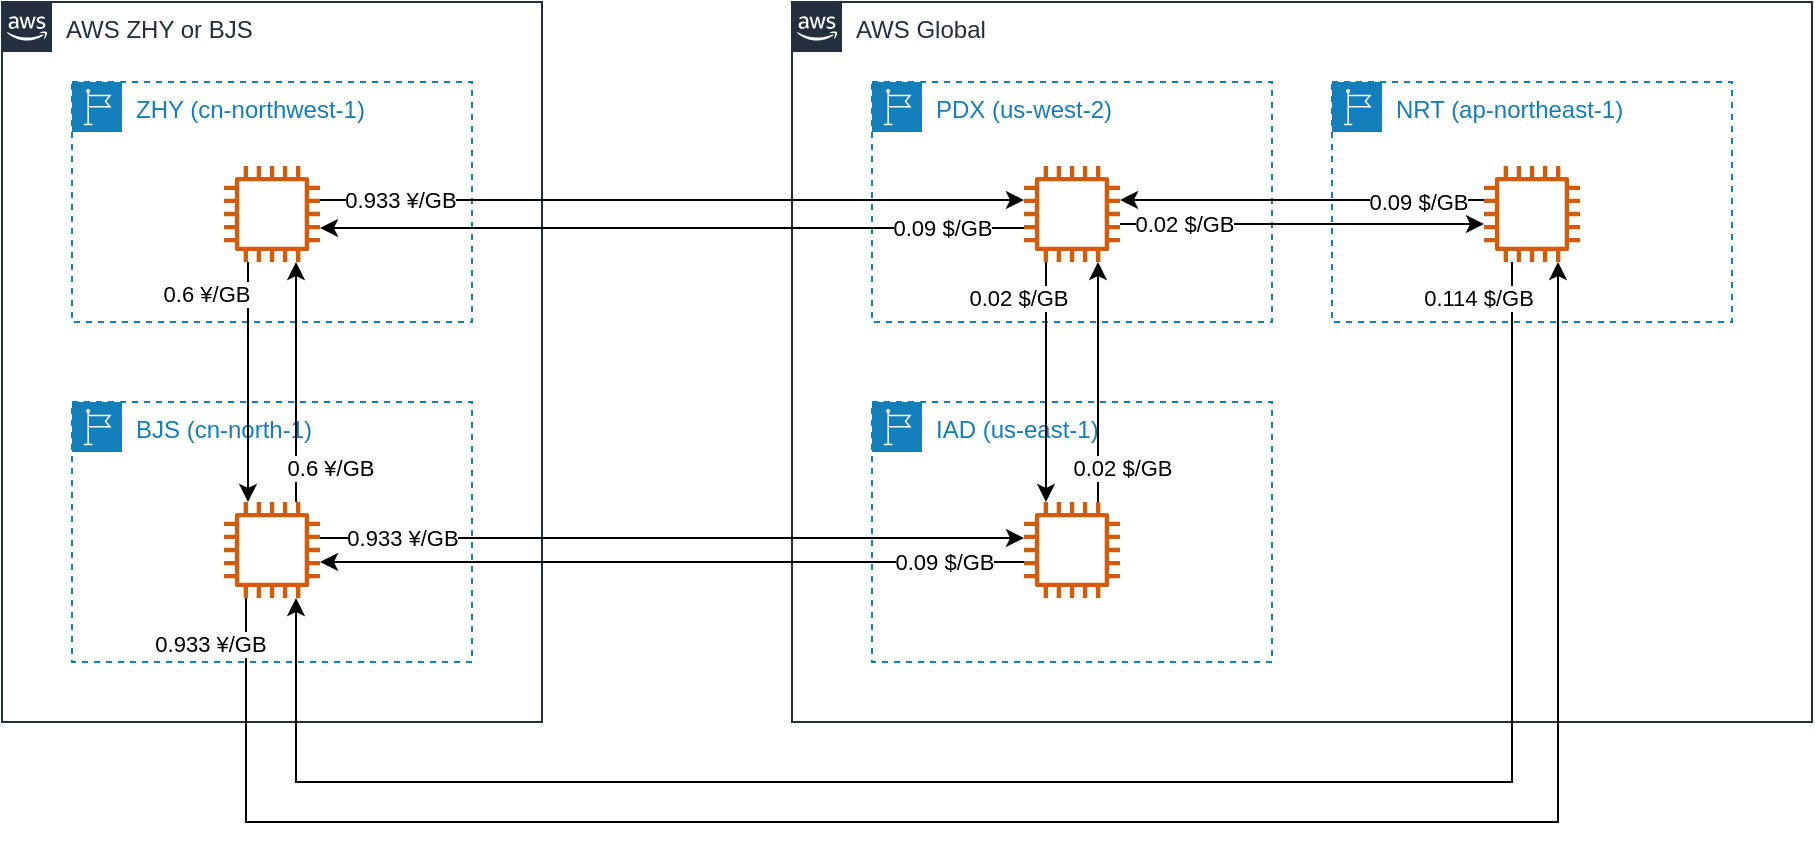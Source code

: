 <mxfile version="16.4.0" type="device"><diagram id="QhaaeH74t8TC0YuFKfKm" name="第 1 页"><mxGraphModel dx="905" dy="680" grid="1" gridSize="10" guides="1" tooltips="1" connect="1" arrows="1" fold="1" page="1" pageScale="1" pageWidth="827" pageHeight="1169" math="0" shadow="0"><root><mxCell id="0"/><mxCell id="1" parent="0"/><mxCell id="R7b9LchiBhbGXCPruBuE-2" value="AWS ZHY or BJS" style="points=[[0,0],[0.25,0],[0.5,0],[0.75,0],[1,0],[1,0.25],[1,0.5],[1,0.75],[1,1],[0.75,1],[0.5,1],[0.25,1],[0,1],[0,0.75],[0,0.5],[0,0.25]];outlineConnect=0;gradientColor=none;html=1;whiteSpace=wrap;fontSize=12;fontStyle=0;container=1;pointerEvents=0;collapsible=0;recursiveResize=0;shape=mxgraph.aws4.group;grIcon=mxgraph.aws4.group_aws_cloud_alt;strokeColor=#232F3E;fillColor=none;verticalAlign=top;align=left;spacingLeft=30;fontColor=#232F3E;dashed=0;" vertex="1" parent="1"><mxGeometry x="185" y="260" width="270" height="360" as="geometry"/></mxCell><mxCell id="R7b9LchiBhbGXCPruBuE-4" value="ZHY (cn-northwest-1)" style="points=[[0,0],[0.25,0],[0.5,0],[0.75,0],[1,0],[1,0.25],[1,0.5],[1,0.75],[1,1],[0.75,1],[0.5,1],[0.25,1],[0,1],[0,0.75],[0,0.5],[0,0.25]];outlineConnect=0;gradientColor=none;html=1;whiteSpace=wrap;fontSize=12;fontStyle=0;container=1;pointerEvents=0;collapsible=0;recursiveResize=0;shape=mxgraph.aws4.group;grIcon=mxgraph.aws4.group_region;strokeColor=#147EBA;fillColor=none;verticalAlign=top;align=left;spacingLeft=30;fontColor=#147EBA;dashed=1;" vertex="1" parent="R7b9LchiBhbGXCPruBuE-2"><mxGeometry x="35" y="40" width="200" height="120" as="geometry"/></mxCell><mxCell id="R7b9LchiBhbGXCPruBuE-6" value="" style="sketch=0;outlineConnect=0;fontColor=#232F3E;gradientColor=none;fillColor=#D45B07;strokeColor=none;dashed=0;verticalLabelPosition=bottom;verticalAlign=top;align=center;html=1;fontSize=12;fontStyle=0;aspect=fixed;pointerEvents=1;shape=mxgraph.aws4.instance2;" vertex="1" parent="R7b9LchiBhbGXCPruBuE-4"><mxGeometry x="76" y="42" width="48" height="48" as="geometry"/></mxCell><mxCell id="R7b9LchiBhbGXCPruBuE-5" value="BJS (cn-north-1)" style="points=[[0,0],[0.25,0],[0.5,0],[0.75,0],[1,0],[1,0.25],[1,0.5],[1,0.75],[1,1],[0.75,1],[0.5,1],[0.25,1],[0,1],[0,0.75],[0,0.5],[0,0.25]];outlineConnect=0;gradientColor=none;html=1;whiteSpace=wrap;fontSize=12;fontStyle=0;container=1;pointerEvents=0;collapsible=0;recursiveResize=0;shape=mxgraph.aws4.group;grIcon=mxgraph.aws4.group_region;strokeColor=#147EBA;fillColor=none;verticalAlign=top;align=left;spacingLeft=30;fontColor=#147EBA;dashed=1;" vertex="1" parent="R7b9LchiBhbGXCPruBuE-2"><mxGeometry x="35" y="200" width="200" height="130" as="geometry"/></mxCell><mxCell id="R7b9LchiBhbGXCPruBuE-7" value="" style="sketch=0;outlineConnect=0;fontColor=#232F3E;gradientColor=none;fillColor=#D45B07;strokeColor=none;dashed=0;verticalLabelPosition=bottom;verticalAlign=top;align=center;html=1;fontSize=12;fontStyle=0;aspect=fixed;pointerEvents=1;shape=mxgraph.aws4.instance2;" vertex="1" parent="R7b9LchiBhbGXCPruBuE-5"><mxGeometry x="76" y="50" width="48" height="48" as="geometry"/></mxCell><mxCell id="R7b9LchiBhbGXCPruBuE-14" style="edgeStyle=orthogonalEdgeStyle;rounded=0;orthogonalLoop=1;jettySize=auto;html=1;" edge="1" parent="R7b9LchiBhbGXCPruBuE-2"><mxGeometry relative="1" as="geometry"><mxPoint x="123" y="130" as="sourcePoint"/><mxPoint x="123" y="250" as="targetPoint"/></mxGeometry></mxCell><mxCell id="R7b9LchiBhbGXCPruBuE-15" value="0.6 ¥/GB" style="edgeLabel;html=1;align=center;verticalAlign=middle;resizable=0;points=[];" vertex="1" connectable="0" parent="R7b9LchiBhbGXCPruBuE-14"><mxGeometry x="-0.733" relative="1" as="geometry"><mxPoint x="-21" as="offset"/></mxGeometry></mxCell><mxCell id="R7b9LchiBhbGXCPruBuE-16" style="edgeStyle=orthogonalEdgeStyle;rounded=0;orthogonalLoop=1;jettySize=auto;html=1;" edge="1" parent="R7b9LchiBhbGXCPruBuE-2"><mxGeometry relative="1" as="geometry"><mxPoint x="147" y="250" as="sourcePoint"/><mxPoint x="147" y="130" as="targetPoint"/></mxGeometry></mxCell><mxCell id="R7b9LchiBhbGXCPruBuE-17" value="0.6 ¥/GB" style="edgeLabel;html=1;align=center;verticalAlign=middle;resizable=0;points=[];" vertex="1" connectable="0" parent="R7b9LchiBhbGXCPruBuE-16"><mxGeometry x="-0.717" y="2" relative="1" as="geometry"><mxPoint x="19" as="offset"/></mxGeometry></mxCell><mxCell id="R7b9LchiBhbGXCPruBuE-3" value="AWS Global" style="points=[[0,0],[0.25,0],[0.5,0],[0.75,0],[1,0],[1,0.25],[1,0.5],[1,0.75],[1,1],[0.75,1],[0.5,1],[0.25,1],[0,1],[0,0.75],[0,0.5],[0,0.25]];outlineConnect=0;gradientColor=none;html=1;whiteSpace=wrap;fontSize=12;fontStyle=0;container=1;pointerEvents=0;collapsible=0;recursiveResize=0;shape=mxgraph.aws4.group;grIcon=mxgraph.aws4.group_aws_cloud_alt;strokeColor=#232F3E;fillColor=none;verticalAlign=top;align=left;spacingLeft=30;fontColor=#232F3E;dashed=0;" vertex="1" parent="1"><mxGeometry x="580" y="260" width="510" height="360" as="geometry"/></mxCell><mxCell id="R7b9LchiBhbGXCPruBuE-8" value="PDX (us-west-2)" style="points=[[0,0],[0.25,0],[0.5,0],[0.75,0],[1,0],[1,0.25],[1,0.5],[1,0.75],[1,1],[0.75,1],[0.5,1],[0.25,1],[0,1],[0,0.75],[0,0.5],[0,0.25]];outlineConnect=0;gradientColor=none;html=1;whiteSpace=wrap;fontSize=12;fontStyle=0;container=1;pointerEvents=0;collapsible=0;recursiveResize=0;shape=mxgraph.aws4.group;grIcon=mxgraph.aws4.group_region;strokeColor=#147EBA;fillColor=none;verticalAlign=top;align=left;spacingLeft=30;fontColor=#147EBA;dashed=1;" vertex="1" parent="R7b9LchiBhbGXCPruBuE-3"><mxGeometry x="40" y="40" width="200" height="120" as="geometry"/></mxCell><mxCell id="R7b9LchiBhbGXCPruBuE-9" value="" style="sketch=0;outlineConnect=0;fontColor=#232F3E;gradientColor=none;fillColor=#D45B07;strokeColor=none;dashed=0;verticalLabelPosition=bottom;verticalAlign=top;align=center;html=1;fontSize=12;fontStyle=0;aspect=fixed;pointerEvents=1;shape=mxgraph.aws4.instance2;" vertex="1" parent="R7b9LchiBhbGXCPruBuE-8"><mxGeometry x="76" y="42" width="48" height="48" as="geometry"/></mxCell><mxCell id="R7b9LchiBhbGXCPruBuE-10" value="IAD (us-east-1)" style="points=[[0,0],[0.25,0],[0.5,0],[0.75,0],[1,0],[1,0.25],[1,0.5],[1,0.75],[1,1],[0.75,1],[0.5,1],[0.25,1],[0,1],[0,0.75],[0,0.5],[0,0.25]];outlineConnect=0;gradientColor=none;html=1;whiteSpace=wrap;fontSize=12;fontStyle=0;container=1;pointerEvents=0;collapsible=0;recursiveResize=0;shape=mxgraph.aws4.group;grIcon=mxgraph.aws4.group_region;strokeColor=#147EBA;fillColor=none;verticalAlign=top;align=left;spacingLeft=30;fontColor=#147EBA;dashed=1;" vertex="1" parent="R7b9LchiBhbGXCPruBuE-3"><mxGeometry x="40" y="200" width="200" height="130" as="geometry"/></mxCell><mxCell id="R7b9LchiBhbGXCPruBuE-11" value="" style="sketch=0;outlineConnect=0;fontColor=#232F3E;gradientColor=none;fillColor=#D45B07;strokeColor=none;dashed=0;verticalLabelPosition=bottom;verticalAlign=top;align=center;html=1;fontSize=12;fontStyle=0;aspect=fixed;pointerEvents=1;shape=mxgraph.aws4.instance2;" vertex="1" parent="R7b9LchiBhbGXCPruBuE-10"><mxGeometry x="76" y="50" width="48" height="48" as="geometry"/></mxCell><mxCell id="R7b9LchiBhbGXCPruBuE-12" value="NRT (ap-northeast-1)" style="points=[[0,0],[0.25,0],[0.5,0],[0.75,0],[1,0],[1,0.25],[1,0.5],[1,0.75],[1,1],[0.75,1],[0.5,1],[0.25,1],[0,1],[0,0.75],[0,0.5],[0,0.25]];outlineConnect=0;gradientColor=none;html=1;whiteSpace=wrap;fontSize=12;fontStyle=0;container=1;pointerEvents=0;collapsible=0;recursiveResize=0;shape=mxgraph.aws4.group;grIcon=mxgraph.aws4.group_region;strokeColor=#147EBA;fillColor=none;verticalAlign=top;align=left;spacingLeft=30;fontColor=#147EBA;dashed=1;" vertex="1" parent="R7b9LchiBhbGXCPruBuE-3"><mxGeometry x="270" y="40" width="200" height="120" as="geometry"/></mxCell><mxCell id="R7b9LchiBhbGXCPruBuE-13" value="" style="sketch=0;outlineConnect=0;fontColor=#232F3E;gradientColor=none;fillColor=#D45B07;strokeColor=none;dashed=0;verticalLabelPosition=bottom;verticalAlign=top;align=center;html=1;fontSize=12;fontStyle=0;aspect=fixed;pointerEvents=1;shape=mxgraph.aws4.instance2;" vertex="1" parent="R7b9LchiBhbGXCPruBuE-12"><mxGeometry x="76" y="42" width="48" height="48" as="geometry"/></mxCell><mxCell id="R7b9LchiBhbGXCPruBuE-26" style="edgeStyle=orthogonalEdgeStyle;rounded=0;orthogonalLoop=1;jettySize=auto;html=1;" edge="1" parent="R7b9LchiBhbGXCPruBuE-3"><mxGeometry relative="1" as="geometry"><mxPoint x="346" y="99" as="sourcePoint"/><mxPoint x="164" y="99" as="targetPoint"/></mxGeometry></mxCell><mxCell id="R7b9LchiBhbGXCPruBuE-27" value="0.09 $/GB" style="edgeLabel;html=1;align=center;verticalAlign=middle;resizable=0;points=[];" vertex="1" connectable="0" parent="R7b9LchiBhbGXCPruBuE-26"><mxGeometry x="-0.703" y="1" relative="1" as="geometry"><mxPoint x="-6" as="offset"/></mxGeometry></mxCell><mxCell id="R7b9LchiBhbGXCPruBuE-28" style="edgeStyle=orthogonalEdgeStyle;rounded=0;orthogonalLoop=1;jettySize=auto;html=1;" edge="1" parent="R7b9LchiBhbGXCPruBuE-3"><mxGeometry relative="1" as="geometry"><mxPoint x="153" y="250" as="sourcePoint"/><mxPoint x="153" y="130" as="targetPoint"/></mxGeometry></mxCell><mxCell id="R7b9LchiBhbGXCPruBuE-29" value="0.02 $/GB" style="edgeLabel;html=1;align=center;verticalAlign=middle;resizable=0;points=[];" vertex="1" connectable="0" parent="R7b9LchiBhbGXCPruBuE-28"><mxGeometry x="-0.717" y="1" relative="1" as="geometry"><mxPoint x="13" as="offset"/></mxGeometry></mxCell><mxCell id="R7b9LchiBhbGXCPruBuE-30" style="edgeStyle=orthogonalEdgeStyle;rounded=0;orthogonalLoop=1;jettySize=auto;html=1;" edge="1" parent="R7b9LchiBhbGXCPruBuE-3"><mxGeometry relative="1" as="geometry"><mxPoint x="164" y="111" as="sourcePoint"/><mxPoint x="346" y="111" as="targetPoint"/></mxGeometry></mxCell><mxCell id="R7b9LchiBhbGXCPruBuE-31" value="0.02 $/GB" style="edgeLabel;html=1;align=center;verticalAlign=middle;resizable=0;points=[];" vertex="1" connectable="0" parent="R7b9LchiBhbGXCPruBuE-30"><mxGeometry x="-0.802" relative="1" as="geometry"><mxPoint x="14" as="offset"/></mxGeometry></mxCell><mxCell id="R7b9LchiBhbGXCPruBuE-32" style="edgeStyle=orthogonalEdgeStyle;rounded=0;orthogonalLoop=1;jettySize=auto;html=1;" edge="1" parent="R7b9LchiBhbGXCPruBuE-3"><mxGeometry relative="1" as="geometry"><mxPoint x="127" y="130" as="sourcePoint"/><mxPoint x="127" y="250" as="targetPoint"/></mxGeometry></mxCell><mxCell id="R7b9LchiBhbGXCPruBuE-33" value="0.02 $/GB" style="edgeLabel;html=1;align=center;verticalAlign=middle;resizable=0;points=[];" vertex="1" connectable="0" parent="R7b9LchiBhbGXCPruBuE-32"><mxGeometry x="-0.7" relative="1" as="geometry"><mxPoint x="-14" as="offset"/></mxGeometry></mxCell><mxCell id="R7b9LchiBhbGXCPruBuE-18" style="edgeStyle=orthogonalEdgeStyle;rounded=0;orthogonalLoop=1;jettySize=auto;html=1;" edge="1" parent="1"><mxGeometry relative="1" as="geometry"><mxPoint x="344" y="359" as="sourcePoint"/><mxPoint x="696" y="359" as="targetPoint"/></mxGeometry></mxCell><mxCell id="R7b9LchiBhbGXCPruBuE-19" value="0.933 ¥/GB" style="edgeLabel;html=1;align=center;verticalAlign=middle;resizable=0;points=[];" vertex="1" connectable="0" parent="R7b9LchiBhbGXCPruBuE-18"><mxGeometry x="-0.773" relative="1" as="geometry"><mxPoint as="offset"/></mxGeometry></mxCell><mxCell id="R7b9LchiBhbGXCPruBuE-20" style="edgeStyle=orthogonalEdgeStyle;rounded=0;orthogonalLoop=1;jettySize=auto;html=1;" edge="1" parent="1"><mxGeometry relative="1" as="geometry"><mxPoint x="696" y="373" as="sourcePoint"/><mxPoint x="344" y="373" as="targetPoint"/></mxGeometry></mxCell><mxCell id="R7b9LchiBhbGXCPruBuE-21" value="0.09 $/GB" style="edgeLabel;html=1;align=center;verticalAlign=middle;resizable=0;points=[];" vertex="1" connectable="0" parent="R7b9LchiBhbGXCPruBuE-20"><mxGeometry x="-0.75" y="2" relative="1" as="geometry"><mxPoint x="3" y="-2" as="offset"/></mxGeometry></mxCell><mxCell id="R7b9LchiBhbGXCPruBuE-22" style="edgeStyle=orthogonalEdgeStyle;rounded=0;orthogonalLoop=1;jettySize=auto;html=1;" edge="1" parent="1" source="R7b9LchiBhbGXCPruBuE-7" target="R7b9LchiBhbGXCPruBuE-13"><mxGeometry relative="1" as="geometry"><Array as="points"><mxPoint x="307" y="670"/><mxPoint x="963" y="670"/></Array></mxGeometry></mxCell><mxCell id="R7b9LchiBhbGXCPruBuE-23" value="0.933 ¥/GB" style="edgeLabel;html=1;align=center;verticalAlign=middle;resizable=0;points=[];" vertex="1" connectable="0" parent="R7b9LchiBhbGXCPruBuE-22"><mxGeometry x="-0.956" y="-1" relative="1" as="geometry"><mxPoint x="-17" as="offset"/></mxGeometry></mxCell><mxCell id="R7b9LchiBhbGXCPruBuE-24" style="edgeStyle=orthogonalEdgeStyle;rounded=0;orthogonalLoop=1;jettySize=auto;html=1;" edge="1" parent="1" source="R7b9LchiBhbGXCPruBuE-13" target="R7b9LchiBhbGXCPruBuE-7"><mxGeometry relative="1" as="geometry"><Array as="points"><mxPoint x="940" y="650"/><mxPoint x="332" y="650"/></Array></mxGeometry></mxCell><mxCell id="R7b9LchiBhbGXCPruBuE-25" value="0.114 $/GB" style="edgeLabel;html=1;align=center;verticalAlign=middle;resizable=0;points=[];" vertex="1" connectable="0" parent="R7b9LchiBhbGXCPruBuE-24"><mxGeometry x="-0.963" y="1" relative="1" as="geometry"><mxPoint x="-18" as="offset"/></mxGeometry></mxCell><mxCell id="R7b9LchiBhbGXCPruBuE-34" style="edgeStyle=orthogonalEdgeStyle;rounded=0;orthogonalLoop=1;jettySize=auto;html=1;" edge="1" parent="1"><mxGeometry relative="1" as="geometry"><mxPoint x="696" y="540" as="sourcePoint"/><mxPoint x="344" y="540" as="targetPoint"/></mxGeometry></mxCell><mxCell id="R7b9LchiBhbGXCPruBuE-35" value="0.09 $/GB" style="edgeLabel;html=1;align=center;verticalAlign=middle;resizable=0;points=[];" vertex="1" connectable="0" parent="R7b9LchiBhbGXCPruBuE-34"><mxGeometry x="-0.722" relative="1" as="geometry"><mxPoint x="9" as="offset"/></mxGeometry></mxCell><mxCell id="R7b9LchiBhbGXCPruBuE-36" style="edgeStyle=orthogonalEdgeStyle;rounded=0;orthogonalLoop=1;jettySize=auto;html=1;" edge="1" parent="1"><mxGeometry relative="1" as="geometry"><mxPoint x="344" y="528" as="sourcePoint"/><mxPoint x="696" y="528" as="targetPoint"/></mxGeometry></mxCell><mxCell id="R7b9LchiBhbGXCPruBuE-37" value="0.933 ¥/GB" style="edgeLabel;html=1;align=center;verticalAlign=middle;resizable=0;points=[];" vertex="1" connectable="0" parent="R7b9LchiBhbGXCPruBuE-36"><mxGeometry x="-0.835" relative="1" as="geometry"><mxPoint x="12" as="offset"/></mxGeometry></mxCell></root></mxGraphModel></diagram></mxfile>